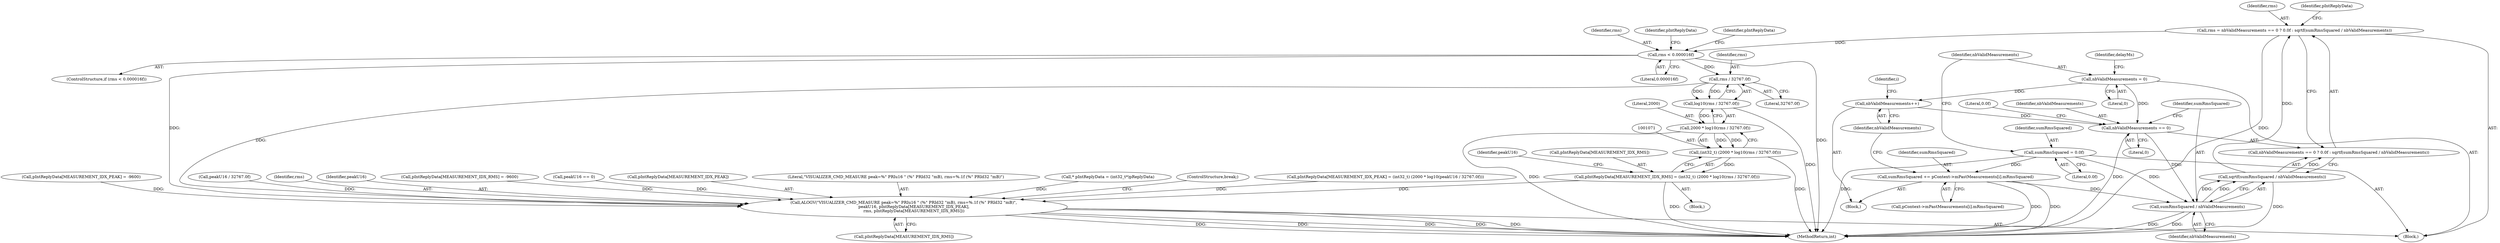 digraph "0_Android_557bd7bfe6c4895faee09e46fc9b5304a956c8b7@integer" {
"1001036" [label="(Call,rms = nbValidMeasurements == 0 ? 0.0f : sqrtf(sumRmsSquared / nbValidMeasurements))"];
"1001043" [label="(Call,sqrtf(sumRmsSquared / nbValidMeasurements))"];
"1001044" [label="(Call,sumRmsSquared / nbValidMeasurements)"];
"1000915" [label="(Call,sumRmsSquared = 0.0f)"];
"1001024" [label="(Call,sumRmsSquared += pContext->mPastMeasurements[i].mRmsSquared)"];
"1001039" [label="(Call,nbValidMeasurements == 0)"];
"1000919" [label="(Call,nbValidMeasurements = 0)"];
"1001033" [label="(Call,nbValidMeasurements++)"];
"1001054" [label="(Call,rms < 0.000016f)"];
"1001075" [label="(Call,rms / 32767.0f)"];
"1001074" [label="(Call,log10(rms / 32767.0f))"];
"1001072" [label="(Call,2000 * log10(rms / 32767.0f))"];
"1001070" [label="(Call,(int32_t) (2000 * log10(rms / 32767.0f)))"];
"1001066" [label="(Call,pIntReplyData[MEASUREMENT_IDX_RMS] = (int32_t) (2000 * log10(rms / 32767.0f)))"];
"1001103" [label="(Call,ALOGV(\"VISUALIZER_CMD_MEASURE peak=%\" PRIu16 \" (%\" PRId32 \"mB), rms=%.1f (%\" PRId32 \"mB)\",\n                peakU16, pIntReplyData[MEASUREMENT_IDX_PEAK],\n                rms, pIntReplyData[MEASUREMENT_IDX_RMS]))"];
"1001105" [label="(Identifier,peakU16)"];
"1000877" [label="(Block,)"];
"1001025" [label="(Identifier,sumRmsSquared)"];
"1000915" [label="(Call,sumRmsSquared = 0.0f)"];
"1001072" [label="(Call,2000 * log10(rms / 32767.0f))"];
"1001036" [label="(Call,rms = nbValidMeasurements == 0 ? 0.0f : sqrtf(sumRmsSquared / nbValidMeasurements))"];
"1001045" [label="(Identifier,sumRmsSquared)"];
"1001055" [label="(Identifier,rms)"];
"1001058" [label="(Call,pIntReplyData[MEASUREMENT_IDX_RMS] = -9600)"];
"1001046" [label="(Identifier,nbValidMeasurements)"];
"1001079" [label="(Call,peakU16 == 0)"];
"1001034" [label="(Identifier,nbValidMeasurements)"];
"1000993" [label="(Identifier,i)"];
"1001080" [label="(Identifier,peakU16)"];
"1001076" [label="(Identifier,rms)"];
"1001067" [label="(Call,pIntReplyData[MEASUREMENT_IDX_RMS])"];
"1001106" [label="(Call,pIntReplyData[MEASUREMENT_IDX_PEAK])"];
"1001054" [label="(Call,rms < 0.000016f)"];
"1000920" [label="(Identifier,nbValidMeasurements)"];
"1001033" [label="(Call,nbValidMeasurements++)"];
"1001077" [label="(Literal,32767.0f)"];
"1001104" [label="(Literal,\"VISUALIZER_CMD_MEASURE peak=%\" PRIu16 \" (%\" PRId32 \"mB), rms=%.1f (%\" PRId32 \"mB)\")"];
"1001074" [label="(Call,log10(rms / 32767.0f))"];
"1001070" [label="(Call,(int32_t) (2000 * log10(rms / 32767.0f)))"];
"1001110" [label="(Call,pIntReplyData[MEASUREMENT_IDX_RMS])"];
"1001065" [label="(Block,)"];
"1001003" [label="(Block,)"];
"1000924" [label="(Identifier,delayMs)"];
"1001066" [label="(Call,pIntReplyData[MEASUREMENT_IDX_RMS] = (int32_t) (2000 * log10(rms / 32767.0f)))"];
"1001073" [label="(Literal,2000)"];
"1001053" [label="(ControlStructure,if (rms < 0.000016f))"];
"1001048" [label="(Call,* pIntReplyData = (int32_t*)pReplyData)"];
"1001038" [label="(Call,nbValidMeasurements == 0 ? 0.0f : sqrtf(sumRmsSquared / nbValidMeasurements))"];
"1001068" [label="(Identifier,pIntReplyData)"];
"1001075" [label="(Call,rms / 32767.0f)"];
"1001044" [label="(Call,sumRmsSquared / nbValidMeasurements)"];
"1001042" [label="(Literal,0.0f)"];
"1001024" [label="(Call,sumRmsSquared += pContext->mPastMeasurements[i].mRmsSquared)"];
"1000921" [label="(Literal,0)"];
"1001113" [label="(ControlStructure,break;)"];
"1001043" [label="(Call,sqrtf(sumRmsSquared / nbValidMeasurements))"];
"1001037" [label="(Identifier,rms)"];
"1001039" [label="(Call,nbValidMeasurements == 0)"];
"1001091" [label="(Call,pIntReplyData[MEASUREMENT_IDX_PEAK] = (int32_t) (2000 * log10(peakU16 / 32767.0f)))"];
"1001041" [label="(Literal,0)"];
"1000919" [label="(Call,nbValidMeasurements = 0)"];
"1001083" [label="(Call,pIntReplyData[MEASUREMENT_IDX_PEAK] = -9600)"];
"1001060" [label="(Identifier,pIntReplyData)"];
"1000916" [label="(Identifier,sumRmsSquared)"];
"1001100" [label="(Call,peakU16 / 32767.0f)"];
"1000917" [label="(Literal,0.0f)"];
"1001120" [label="(MethodReturn,int)"];
"1001040" [label="(Identifier,nbValidMeasurements)"];
"1001056" [label="(Literal,0.000016f)"];
"1001109" [label="(Identifier,rms)"];
"1001103" [label="(Call,ALOGV(\"VISUALIZER_CMD_MEASURE peak=%\" PRIu16 \" (%\" PRId32 \"mB), rms=%.1f (%\" PRId32 \"mB)\",\n                peakU16, pIntReplyData[MEASUREMENT_IDX_PEAK],\n                rms, pIntReplyData[MEASUREMENT_IDX_RMS]))"];
"1001049" [label="(Identifier,pIntReplyData)"];
"1001026" [label="(Call,pContext->mPastMeasurements[i].mRmsSquared)"];
"1001036" -> "1000877"  [label="AST: "];
"1001036" -> "1001038"  [label="CFG: "];
"1001037" -> "1001036"  [label="AST: "];
"1001038" -> "1001036"  [label="AST: "];
"1001049" -> "1001036"  [label="CFG: "];
"1001036" -> "1001120"  [label="DDG: "];
"1001043" -> "1001036"  [label="DDG: "];
"1001036" -> "1001054"  [label="DDG: "];
"1001043" -> "1001038"  [label="AST: "];
"1001043" -> "1001044"  [label="CFG: "];
"1001044" -> "1001043"  [label="AST: "];
"1001038" -> "1001043"  [label="CFG: "];
"1001043" -> "1001120"  [label="DDG: "];
"1001043" -> "1001038"  [label="DDG: "];
"1001044" -> "1001043"  [label="DDG: "];
"1001044" -> "1001043"  [label="DDG: "];
"1001044" -> "1001046"  [label="CFG: "];
"1001045" -> "1001044"  [label="AST: "];
"1001046" -> "1001044"  [label="AST: "];
"1001044" -> "1001120"  [label="DDG: "];
"1001044" -> "1001120"  [label="DDG: "];
"1000915" -> "1001044"  [label="DDG: "];
"1001024" -> "1001044"  [label="DDG: "];
"1001039" -> "1001044"  [label="DDG: "];
"1000915" -> "1000877"  [label="AST: "];
"1000915" -> "1000917"  [label="CFG: "];
"1000916" -> "1000915"  [label="AST: "];
"1000917" -> "1000915"  [label="AST: "];
"1000920" -> "1000915"  [label="CFG: "];
"1000915" -> "1001120"  [label="DDG: "];
"1000915" -> "1001024"  [label="DDG: "];
"1001024" -> "1001003"  [label="AST: "];
"1001024" -> "1001026"  [label="CFG: "];
"1001025" -> "1001024"  [label="AST: "];
"1001026" -> "1001024"  [label="AST: "];
"1001034" -> "1001024"  [label="CFG: "];
"1001024" -> "1001120"  [label="DDG: "];
"1001024" -> "1001120"  [label="DDG: "];
"1001039" -> "1001038"  [label="AST: "];
"1001039" -> "1001041"  [label="CFG: "];
"1001040" -> "1001039"  [label="AST: "];
"1001041" -> "1001039"  [label="AST: "];
"1001042" -> "1001039"  [label="CFG: "];
"1001045" -> "1001039"  [label="CFG: "];
"1001039" -> "1001120"  [label="DDG: "];
"1000919" -> "1001039"  [label="DDG: "];
"1001033" -> "1001039"  [label="DDG: "];
"1000919" -> "1000877"  [label="AST: "];
"1000919" -> "1000921"  [label="CFG: "];
"1000920" -> "1000919"  [label="AST: "];
"1000921" -> "1000919"  [label="AST: "];
"1000924" -> "1000919"  [label="CFG: "];
"1000919" -> "1001033"  [label="DDG: "];
"1001033" -> "1001003"  [label="AST: "];
"1001033" -> "1001034"  [label="CFG: "];
"1001034" -> "1001033"  [label="AST: "];
"1000993" -> "1001033"  [label="CFG: "];
"1001054" -> "1001053"  [label="AST: "];
"1001054" -> "1001056"  [label="CFG: "];
"1001055" -> "1001054"  [label="AST: "];
"1001056" -> "1001054"  [label="AST: "];
"1001060" -> "1001054"  [label="CFG: "];
"1001068" -> "1001054"  [label="CFG: "];
"1001054" -> "1001120"  [label="DDG: "];
"1001054" -> "1001075"  [label="DDG: "];
"1001054" -> "1001103"  [label="DDG: "];
"1001075" -> "1001074"  [label="AST: "];
"1001075" -> "1001077"  [label="CFG: "];
"1001076" -> "1001075"  [label="AST: "];
"1001077" -> "1001075"  [label="AST: "];
"1001074" -> "1001075"  [label="CFG: "];
"1001075" -> "1001074"  [label="DDG: "];
"1001075" -> "1001074"  [label="DDG: "];
"1001075" -> "1001103"  [label="DDG: "];
"1001074" -> "1001072"  [label="AST: "];
"1001072" -> "1001074"  [label="CFG: "];
"1001074" -> "1001120"  [label="DDG: "];
"1001074" -> "1001072"  [label="DDG: "];
"1001072" -> "1001070"  [label="AST: "];
"1001073" -> "1001072"  [label="AST: "];
"1001070" -> "1001072"  [label="CFG: "];
"1001072" -> "1001120"  [label="DDG: "];
"1001072" -> "1001070"  [label="DDG: "];
"1001072" -> "1001070"  [label="DDG: "];
"1001070" -> "1001066"  [label="AST: "];
"1001071" -> "1001070"  [label="AST: "];
"1001066" -> "1001070"  [label="CFG: "];
"1001070" -> "1001120"  [label="DDG: "];
"1001070" -> "1001066"  [label="DDG: "];
"1001066" -> "1001065"  [label="AST: "];
"1001067" -> "1001066"  [label="AST: "];
"1001080" -> "1001066"  [label="CFG: "];
"1001066" -> "1001120"  [label="DDG: "];
"1001066" -> "1001103"  [label="DDG: "];
"1001103" -> "1000877"  [label="AST: "];
"1001103" -> "1001110"  [label="CFG: "];
"1001104" -> "1001103"  [label="AST: "];
"1001105" -> "1001103"  [label="AST: "];
"1001106" -> "1001103"  [label="AST: "];
"1001109" -> "1001103"  [label="AST: "];
"1001110" -> "1001103"  [label="AST: "];
"1001113" -> "1001103"  [label="CFG: "];
"1001103" -> "1001120"  [label="DDG: "];
"1001103" -> "1001120"  [label="DDG: "];
"1001103" -> "1001120"  [label="DDG: "];
"1001103" -> "1001120"  [label="DDG: "];
"1001103" -> "1001120"  [label="DDG: "];
"1001079" -> "1001103"  [label="DDG: "];
"1001100" -> "1001103"  [label="DDG: "];
"1001048" -> "1001103"  [label="DDG: "];
"1001083" -> "1001103"  [label="DDG: "];
"1001091" -> "1001103"  [label="DDG: "];
"1001058" -> "1001103"  [label="DDG: "];
}

